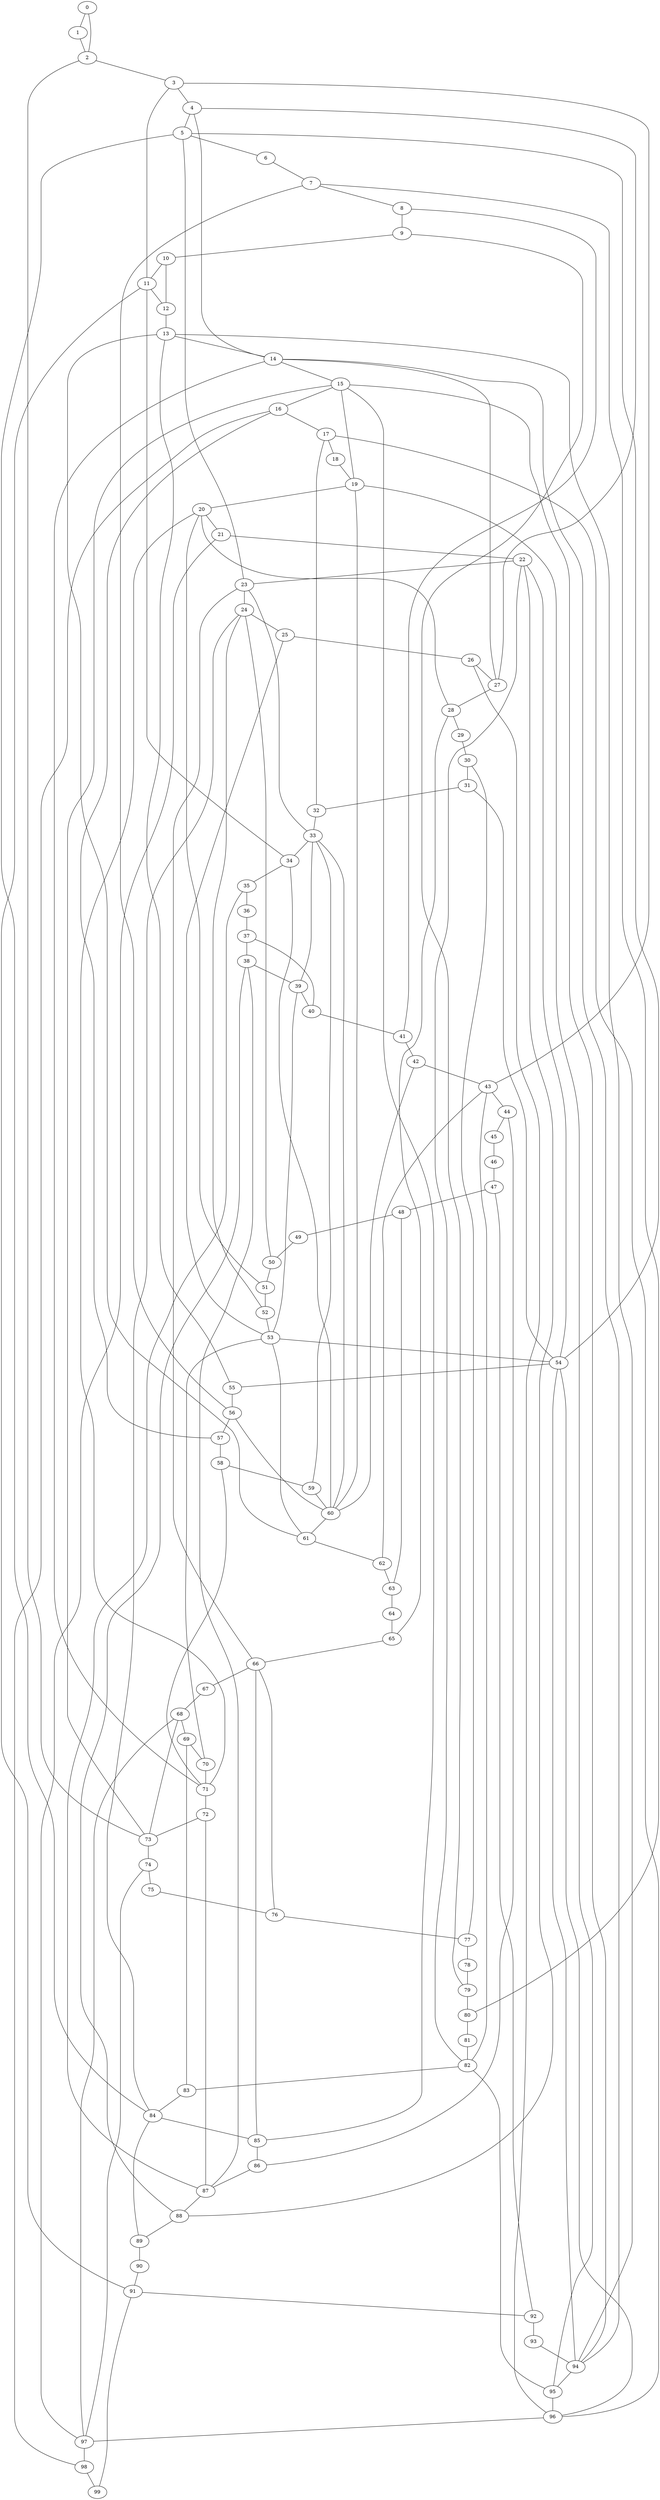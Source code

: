 
graph graphname {
    0 -- 1
0 -- 2
1 -- 2
2 -- 3
2 -- 73
3 -- 4
3 -- 11
3 -- 43
4 -- 5
4 -- 27
4 -- 14
5 -- 6
5 -- 54
5 -- 23
5 -- 84
6 -- 7
7 -- 8
7 -- 56
7 -- 80
8 -- 9
8 -- 41
9 -- 10
9 -- 79
10 -- 11
10 -- 12
11 -- 12
11 -- 34
11 -- 91
12 -- 13
13 -- 14
13 -- 55
13 -- 61
13 -- 94
14 -- 15
14 -- 71
14 -- 94
14 -- 27
15 -- 16
15 -- 19
15 -- 85
15 -- 73
15 -- 94
16 -- 17
16 -- 98
16 -- 57
17 -- 18
17 -- 96
17 -- 32
18 -- 19
19 -- 20
19 -- 95
19 -- 60
20 -- 21
20 -- 71
20 -- 51
20 -- 28
21 -- 22
21 -- 97
22 -- 23
22 -- 88
22 -- 54
22 -- 82
23 -- 24
23 -- 33
23 -- 66
24 -- 25
24 -- 50
24 -- 84
24 -- 52
25 -- 26
25 -- 53
26 -- 27
26 -- 96
27 -- 28
28 -- 29
28 -- 65
29 -- 30
30 -- 31
30 -- 77
31 -- 32
31 -- 54
32 -- 33
33 -- 34
33 -- 39
33 -- 59
33 -- 60
34 -- 35
34 -- 60
35 -- 36
35 -- 87
36 -- 37
37 -- 38
37 -- 40
38 -- 39
38 -- 87
38 -- 88
39 -- 40
39 -- 53
40 -- 41
41 -- 42
42 -- 43
42 -- 60
43 -- 44
43 -- 82
43 -- 62
44 -- 45
44 -- 86
45 -- 46
46 -- 47
47 -- 48
47 -- 92
48 -- 49
48 -- 63
49 -- 50
50 -- 51
51 -- 52
52 -- 53
53 -- 54
53 -- 61
53 -- 70
54 -- 55
54 -- 96
54 -- 94
55 -- 56
56 -- 57
56 -- 60
57 -- 58
58 -- 59
58 -- 71
59 -- 60
60 -- 61
61 -- 62
62 -- 63
63 -- 64
64 -- 65
65 -- 66
66 -- 67
66 -- 76
66 -- 85
67 -- 68
68 -- 69
68 -- 97
68 -- 73
69 -- 70
69 -- 83
70 -- 71
71 -- 72
72 -- 73
72 -- 87
73 -- 74
74 -- 75
74 -- 97
75 -- 76
76 -- 77
77 -- 78
78 -- 79
79 -- 80
80 -- 81
81 -- 82
82 -- 83
82 -- 95
83 -- 84
84 -- 85
84 -- 89
85 -- 86
86 -- 87
87 -- 88
88 -- 89
89 -- 90
90 -- 91
91 -- 92
91 -- 99
92 -- 93
93 -- 94
94 -- 95
95 -- 96
96 -- 97
97 -- 98
98 -- 99

}
